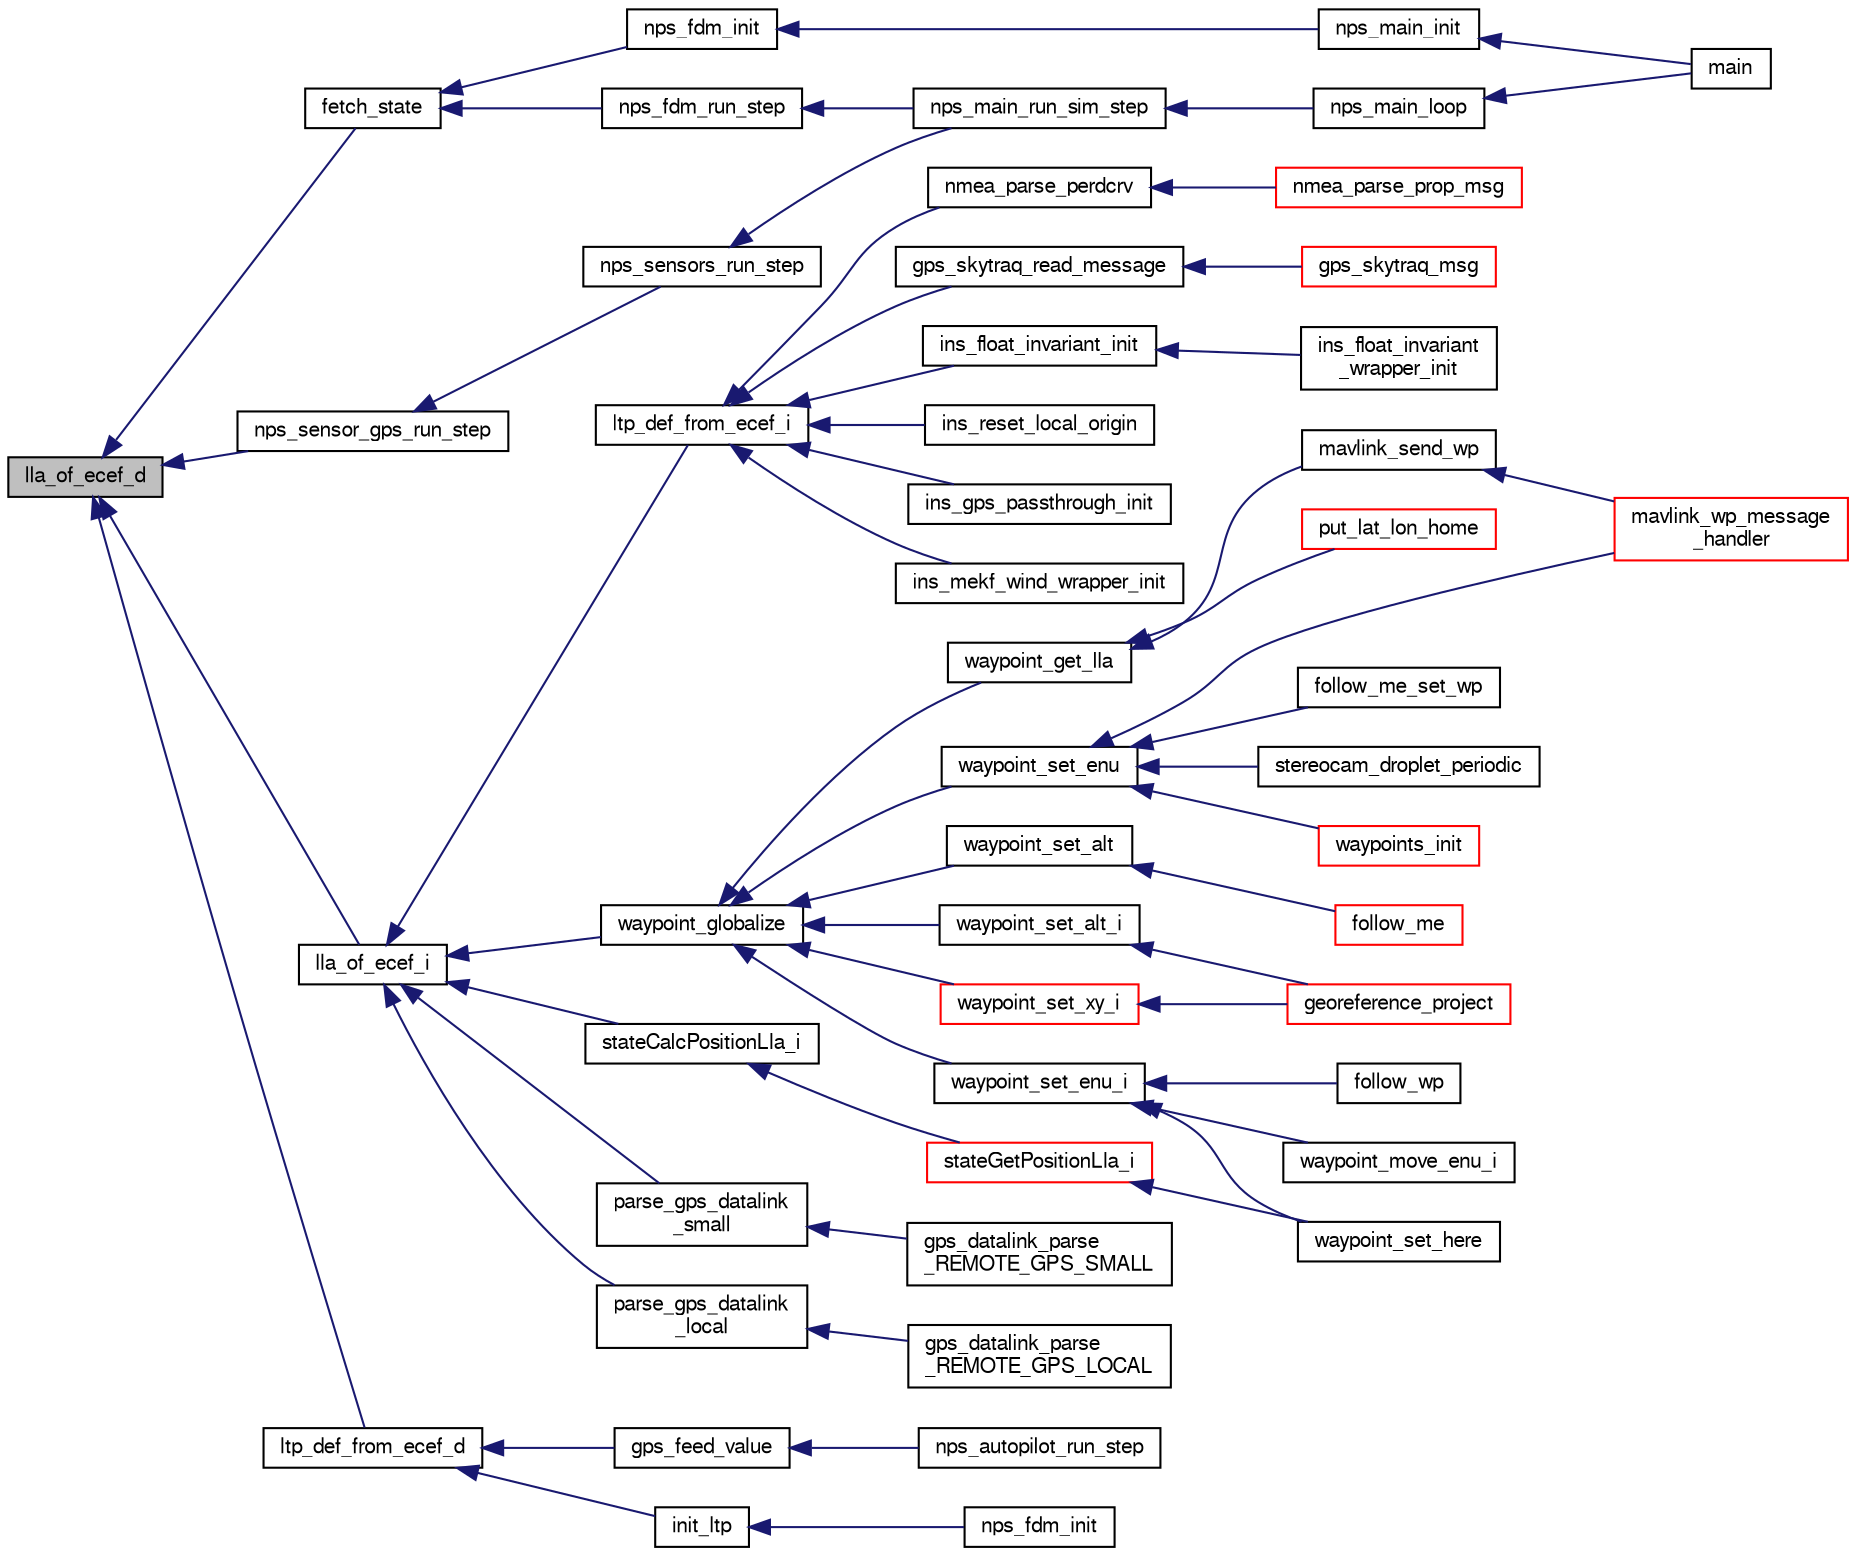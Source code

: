 digraph "lla_of_ecef_d"
{
  edge [fontname="FreeSans",fontsize="10",labelfontname="FreeSans",labelfontsize="10"];
  node [fontname="FreeSans",fontsize="10",shape=record];
  rankdir="LR";
  Node1 [label="lla_of_ecef_d",height=0.2,width=0.4,color="black", fillcolor="grey75", style="filled", fontcolor="black"];
  Node1 -> Node2 [dir="back",color="midnightblue",fontsize="10",style="solid",fontname="FreeSans"];
  Node2 [label="fetch_state",height=0.2,width=0.4,color="black", fillcolor="white", style="filled",URL="$nps__fdm__jsbsim_8cpp.html#a2d617cee29889c9d6592f9978dfa8a31",tooltip="Populates the NPS fdm struct after a simulation step. "];
  Node2 -> Node3 [dir="back",color="midnightblue",fontsize="10",style="solid",fontname="FreeSans"];
  Node3 [label="nps_fdm_init",height=0.2,width=0.4,color="black", fillcolor="white", style="filled",URL="$nps__fdm__jsbsim_8cpp.html#a17ec5b69b110d046f9db5b67d2b08779",tooltip="Initialize actuator dynamics, set unused fields in fdm. "];
  Node3 -> Node4 [dir="back",color="midnightblue",fontsize="10",style="solid",fontname="FreeSans"];
  Node4 [label="nps_main_init",height=0.2,width=0.4,color="black", fillcolor="white", style="filled",URL="$nps__main__common_8c.html#a92aad3720fb482042b695d66e633699a"];
  Node4 -> Node5 [dir="back",color="midnightblue",fontsize="10",style="solid",fontname="FreeSans"];
  Node5 [label="main",height=0.2,width=0.4,color="black", fillcolor="white", style="filled",URL="$nps__main__hitl_8c.html#a3c04138a5bfe5d72780bb7e82a18e627"];
  Node2 -> Node6 [dir="back",color="midnightblue",fontsize="10",style="solid",fontname="FreeSans"];
  Node6 [label="nps_fdm_run_step",height=0.2,width=0.4,color="black", fillcolor="white", style="filled",URL="$nps__fdm__jsbsim_8cpp.html#a4f72ff1c76415e3e41897d762122c5f8",tooltip="Update the simulation state. "];
  Node6 -> Node7 [dir="back",color="midnightblue",fontsize="10",style="solid",fontname="FreeSans"];
  Node7 [label="nps_main_run_sim_step",height=0.2,width=0.4,color="black", fillcolor="white", style="filled",URL="$nps__main__hitl_8c.html#a9a080385e191a932860731e6f511c775"];
  Node7 -> Node8 [dir="back",color="midnightblue",fontsize="10",style="solid",fontname="FreeSans"];
  Node8 [label="nps_main_loop",height=0.2,width=0.4,color="black", fillcolor="white", style="filled",URL="$nps__main__hitl_8c.html#afa201657c19f3eac2d07487bb11a261d"];
  Node8 -> Node5 [dir="back",color="midnightblue",fontsize="10",style="solid",fontname="FreeSans"];
  Node1 -> Node9 [dir="back",color="midnightblue",fontsize="10",style="solid",fontname="FreeSans"];
  Node9 [label="lla_of_ecef_i",height=0.2,width=0.4,color="black", fillcolor="white", style="filled",URL="$group__math__geodetic__int.html#gaea47a32071c2427f895fcb1df32c4e23",tooltip="Convert a ECEF to LLA. "];
  Node9 -> Node10 [dir="back",color="midnightblue",fontsize="10",style="solid",fontname="FreeSans"];
  Node10 [label="ltp_def_from_ecef_i",height=0.2,width=0.4,color="black", fillcolor="white", style="filled",URL="$group__math__geodetic__int.html#ga5afd098a83e572b854e157486ccb569f"];
  Node10 -> Node11 [dir="back",color="midnightblue",fontsize="10",style="solid",fontname="FreeSans"];
  Node11 [label="nmea_parse_perdcrv",height=0.2,width=0.4,color="black", fillcolor="white", style="filled",URL="$gps__furuno_8c.html#a9ef52ff00fd929f7ac2f15fad0669843"];
  Node11 -> Node12 [dir="back",color="midnightblue",fontsize="10",style="solid",fontname="FreeSans"];
  Node12 [label="nmea_parse_prop_msg",height=0.2,width=0.4,color="red", fillcolor="white", style="filled",URL="$gps__nmea_8h.html#abad503c594db519e60515d9ac597f742"];
  Node10 -> Node13 [dir="back",color="midnightblue",fontsize="10",style="solid",fontname="FreeSans"];
  Node13 [label="gps_skytraq_read_message",height=0.2,width=0.4,color="black", fillcolor="white", style="filled",URL="$gps__skytraq_8c.html#a82455efa55f2f00f1ab1524b9f82dc1d"];
  Node13 -> Node14 [dir="back",color="midnightblue",fontsize="10",style="solid",fontname="FreeSans"];
  Node14 [label="gps_skytraq_msg",height=0.2,width=0.4,color="red", fillcolor="white", style="filled",URL="$gps__skytraq_8c.html#a9480384f1c4dd5c8ff24fb7989dbe194"];
  Node10 -> Node15 [dir="back",color="midnightblue",fontsize="10",style="solid",fontname="FreeSans"];
  Node15 [label="ins_float_invariant_init",height=0.2,width=0.4,color="black", fillcolor="white", style="filled",URL="$ins__float__invariant_8h.html#a337aa9b464c923af97d19ec0bfdb6f02"];
  Node15 -> Node16 [dir="back",color="midnightblue",fontsize="10",style="solid",fontname="FreeSans"];
  Node16 [label="ins_float_invariant\l_wrapper_init",height=0.2,width=0.4,color="black", fillcolor="white", style="filled",URL="$ins__float__invariant__wrapper_8h.html#abd4f3b0fcceec4de92a1ad9a7653c6f3"];
  Node10 -> Node17 [dir="back",color="midnightblue",fontsize="10",style="solid",fontname="FreeSans"];
  Node17 [label="ins_reset_local_origin",height=0.2,width=0.4,color="black", fillcolor="white", style="filled",URL="$ins__float__invariant_8c.html#a14cb66a86c67d8b9216a8c12f58c311b",tooltip="INS local origin reset. "];
  Node10 -> Node18 [dir="back",color="midnightblue",fontsize="10",style="solid",fontname="FreeSans"];
  Node18 [label="ins_gps_passthrough_init",height=0.2,width=0.4,color="black", fillcolor="white", style="filled",URL="$ins__gps__passthrough_8h.html#a65b4389487e1468dd9245eacf2ce07b3"];
  Node10 -> Node19 [dir="back",color="midnightblue",fontsize="10",style="solid",fontname="FreeSans"];
  Node19 [label="ins_mekf_wind_wrapper_init",height=0.2,width=0.4,color="black", fillcolor="white", style="filled",URL="$ins__mekf__wind__wrapper_8h.html#a7b3c1fefc89ec1a4ff25484626a02deb",tooltip="Init function. "];
  Node9 -> Node20 [dir="back",color="midnightblue",fontsize="10",style="solid",fontname="FreeSans"];
  Node20 [label="waypoint_globalize",height=0.2,width=0.4,color="black", fillcolor="white", style="filled",URL="$nav_2waypoints_8h.html#a10acece8582506367e9e9df3694bf31b",tooltip="update global LLA coordinates from its ENU coordinates "];
  Node20 -> Node21 [dir="back",color="midnightblue",fontsize="10",style="solid",fontname="FreeSans"];
  Node21 [label="waypoint_get_lla",height=0.2,width=0.4,color="black", fillcolor="white", style="filled",URL="$nav_2waypoints_8h.html#a2ed9112b04893275873729d03176f490",tooltip="Get LLA coordinates of waypoint. "];
  Node21 -> Node22 [dir="back",color="midnightblue",fontsize="10",style="solid",fontname="FreeSans"];
  Node22 [label="mavlink_send_wp",height=0.2,width=0.4,color="black", fillcolor="white", style="filled",URL="$datalink_2missionlib_2waypoints_8c.html#a21891c55017fec0be57dc9e4e3ee73a7"];
  Node22 -> Node23 [dir="back",color="midnightblue",fontsize="10",style="solid",fontname="FreeSans"];
  Node23 [label="mavlink_wp_message\l_handler",height=0.2,width=0.4,color="red", fillcolor="white", style="filled",URL="$datalink_2missionlib_2waypoints_8h.html#a632dcb46c33f5cf3726652ee477ff9bc"];
  Node21 -> Node24 [dir="back",color="midnightblue",fontsize="10",style="solid",fontname="FreeSans"];
  Node24 [label="put_lat_lon_home",height=0.2,width=0.4,color="red", fillcolor="white", style="filled",URL="$e__identification__fr_8c.html#ab86f66c5c2a551aabe930fff3a5120d3"];
  Node20 -> Node25 [dir="back",color="midnightblue",fontsize="10",style="solid",fontname="FreeSans"];
  Node25 [label="waypoint_set_alt",height=0.2,width=0.4,color="black", fillcolor="white", style="filled",URL="$nav_2waypoints_8h.html#af3ed05c8671f668d9b6ef54d13d9c8b7",tooltip="Set altitude of waypoint in meters (above reference) "];
  Node25 -> Node26 [dir="back",color="midnightblue",fontsize="10",style="solid",fontname="FreeSans"];
  Node26 [label="follow_me",height=0.2,width=0.4,color="red", fillcolor="white", style="filled",URL="$stereocam_2stereocam__follow__me_2follow__me_8h.html#a86b645981e64487edee42fa1bf3bc848"];
  Node20 -> Node27 [dir="back",color="midnightblue",fontsize="10",style="solid",fontname="FreeSans"];
  Node27 [label="waypoint_set_alt_i",height=0.2,width=0.4,color="black", fillcolor="white", style="filled",URL="$nav_2waypoints_8h.html#aecc0b78adf0a0c13f31298dc4d17b9f6"];
  Node27 -> Node28 [dir="back",color="midnightblue",fontsize="10",style="solid",fontname="FreeSans"];
  Node28 [label="georeference_project",height=0.2,width=0.4,color="red", fillcolor="white", style="filled",URL="$cv__georeference_8h.html#a230ffda49b65d6b6963063af8ab73e00"];
  Node20 -> Node29 [dir="back",color="midnightblue",fontsize="10",style="solid",fontname="FreeSans"];
  Node29 [label="waypoint_set_enu",height=0.2,width=0.4,color="black", fillcolor="white", style="filled",URL="$nav_2waypoints_8h.html#affb3b24527cc3e5342715d567fa245dc",tooltip="Set local ENU waypoint coordinates. "];
  Node29 -> Node30 [dir="back",color="midnightblue",fontsize="10",style="solid",fontname="FreeSans"];
  Node30 [label="follow_me_set_wp",height=0.2,width=0.4,color="black", fillcolor="white", style="filled",URL="$ctrl_2follow__me_8h.html#a7e5c2903825aa9815752b1fd8105dc15",tooltip="run function "];
  Node29 -> Node23 [dir="back",color="midnightblue",fontsize="10",style="solid",fontname="FreeSans"];
  Node29 -> Node31 [dir="back",color="midnightblue",fontsize="10",style="solid",fontname="FreeSans"];
  Node31 [label="stereocam_droplet_periodic",height=0.2,width=0.4,color="black", fillcolor="white", style="filled",URL="$stereocam__droplet_8h.html#a304b77dceeec4285bad836b9bbced42d"];
  Node29 -> Node32 [dir="back",color="midnightblue",fontsize="10",style="solid",fontname="FreeSans"];
  Node32 [label="waypoints_init",height=0.2,width=0.4,color="red", fillcolor="white", style="filled",URL="$nav_2waypoints_8h.html#a8d575cfbc187cac4cae8049873821e96",tooltip="initialize global and local waypoints "];
  Node20 -> Node33 [dir="back",color="midnightblue",fontsize="10",style="solid",fontname="FreeSans"];
  Node33 [label="waypoint_set_enu_i",height=0.2,width=0.4,color="black", fillcolor="white", style="filled",URL="$nav_2waypoints_8h.html#ac19d9c02f3d8c3b69cee759560317ea4"];
  Node33 -> Node34 [dir="back",color="midnightblue",fontsize="10",style="solid",fontname="FreeSans"];
  Node34 [label="follow_wp",height=0.2,width=0.4,color="black", fillcolor="white", style="filled",URL="$follow_8h.html#a193d671739e35bbb235456cb3b65e9ff"];
  Node33 -> Node35 [dir="back",color="midnightblue",fontsize="10",style="solid",fontname="FreeSans"];
  Node35 [label="waypoint_move_enu_i",height=0.2,width=0.4,color="black", fillcolor="white", style="filled",URL="$nav_2waypoints_8h.html#aa759c25e1ecc60cc27a614e366ab05a4"];
  Node33 -> Node36 [dir="back",color="midnightblue",fontsize="10",style="solid",fontname="FreeSans"];
  Node36 [label="waypoint_set_here",height=0.2,width=0.4,color="black", fillcolor="white", style="filled",URL="$nav_2waypoints_8h.html#a6c641b78233fd2eaf42e8e9044e789e5",tooltip="set waypoint to current location and altitude "];
  Node20 -> Node37 [dir="back",color="midnightblue",fontsize="10",style="solid",fontname="FreeSans"];
  Node37 [label="waypoint_set_xy_i",height=0.2,width=0.4,color="red", fillcolor="white", style="filled",URL="$nav_2waypoints_8h.html#a6458406c3ff4259882fa0b93991f3c1e",tooltip="Set only local XY coordinates of waypoint without update altitude. "];
  Node37 -> Node28 [dir="back",color="midnightblue",fontsize="10",style="solid",fontname="FreeSans"];
  Node9 -> Node38 [dir="back",color="midnightblue",fontsize="10",style="solid",fontname="FreeSans"];
  Node38 [label="parse_gps_datalink\l_small",height=0.2,width=0.4,color="black", fillcolor="white", style="filled",URL="$gps__datalink_8c.html#a8f42454ba316e49b13649c79007e0cff"];
  Node38 -> Node39 [dir="back",color="midnightblue",fontsize="10",style="solid",fontname="FreeSans"];
  Node39 [label="gps_datalink_parse\l_REMOTE_GPS_SMALL",height=0.2,width=0.4,color="black", fillcolor="white", style="filled",URL="$gps__datalink_8h.html#ac7bc5db77d4658562ccbc897069a1251"];
  Node9 -> Node40 [dir="back",color="midnightblue",fontsize="10",style="solid",fontname="FreeSans"];
  Node40 [label="parse_gps_datalink\l_local",height=0.2,width=0.4,color="black", fillcolor="white", style="filled",URL="$gps__datalink_8c.html#a32ff35ad73d20aa133b2d6d93778f422",tooltip="Parse the REMOTE_GPS_LOCAL datalink packet. "];
  Node40 -> Node41 [dir="back",color="midnightblue",fontsize="10",style="solid",fontname="FreeSans"];
  Node41 [label="gps_datalink_parse\l_REMOTE_GPS_LOCAL",height=0.2,width=0.4,color="black", fillcolor="white", style="filled",URL="$gps__datalink_8h.html#a22e6a1eebb70356993012b6353da9cc2"];
  Node9 -> Node42 [dir="back",color="midnightblue",fontsize="10",style="solid",fontname="FreeSans"];
  Node42 [label="stateCalcPositionLla_i",height=0.2,width=0.4,color="black", fillcolor="white", style="filled",URL="$group__state__position.html#gad0fedf046f198eace06305e56fc7a0f8",tooltip="Calculate LLA (int) from any other available representation. "];
  Node42 -> Node43 [dir="back",color="midnightblue",fontsize="10",style="solid",fontname="FreeSans"];
  Node43 [label="stateGetPositionLla_i",height=0.2,width=0.4,color="red", fillcolor="white", style="filled",URL="$group__state__position.html#ga99473409b740a26c0e2b9a5bd8e9defb",tooltip="Get position in LLA coordinates (int). "];
  Node43 -> Node36 [dir="back",color="midnightblue",fontsize="10",style="solid",fontname="FreeSans"];
  Node1 -> Node44 [dir="back",color="midnightblue",fontsize="10",style="solid",fontname="FreeSans"];
  Node44 [label="ltp_def_from_ecef_d",height=0.2,width=0.4,color="black", fillcolor="white", style="filled",URL="$group__math__geodetic__double.html#ga3b487b485bc51b98307acae35009d1bb"];
  Node44 -> Node45 [dir="back",color="midnightblue",fontsize="10",style="solid",fontname="FreeSans"];
  Node45 [label="gps_feed_value",height=0.2,width=0.4,color="black", fillcolor="white", style="filled",URL="$gps__sim__nps_8h.html#a1acb1b66a5b2d172cff383fdb9b6de4d"];
  Node45 -> Node46 [dir="back",color="midnightblue",fontsize="10",style="solid",fontname="FreeSans"];
  Node46 [label="nps_autopilot_run_step",height=0.2,width=0.4,color="black", fillcolor="white", style="filled",URL="$nps__autopilot__fixedwing_8c.html#a12870aaa609d4860004be3cec4c8cf2a"];
  Node44 -> Node47 [dir="back",color="midnightblue",fontsize="10",style="solid",fontname="FreeSans"];
  Node47 [label="init_ltp",height=0.2,width=0.4,color="black", fillcolor="white", style="filled",URL="$nps__fdm__crrcsim_8c.html#a3836be75ba868b34cd08503e2f242ab5"];
  Node47 -> Node48 [dir="back",color="midnightblue",fontsize="10",style="solid",fontname="FreeSans"];
  Node48 [label="nps_fdm_init",height=0.2,width=0.4,color="black", fillcolor="white", style="filled",URL="$nps__fdm__crrcsim_8c.html#a17ec5b69b110d046f9db5b67d2b08779"];
  Node1 -> Node49 [dir="back",color="midnightblue",fontsize="10",style="solid",fontname="FreeSans"];
  Node49 [label="nps_sensor_gps_run_step",height=0.2,width=0.4,color="black", fillcolor="white", style="filled",URL="$nps__sensor__gps_8h.html#a8b6a7e5d571ffcdd482b49cef2e2efe4"];
  Node49 -> Node50 [dir="back",color="midnightblue",fontsize="10",style="solid",fontname="FreeSans"];
  Node50 [label="nps_sensors_run_step",height=0.2,width=0.4,color="black", fillcolor="white", style="filled",URL="$nps__sensors_8h.html#acce77f76dcc7946ef7dfd9a522b47b63"];
  Node50 -> Node7 [dir="back",color="midnightblue",fontsize="10",style="solid",fontname="FreeSans"];
}

